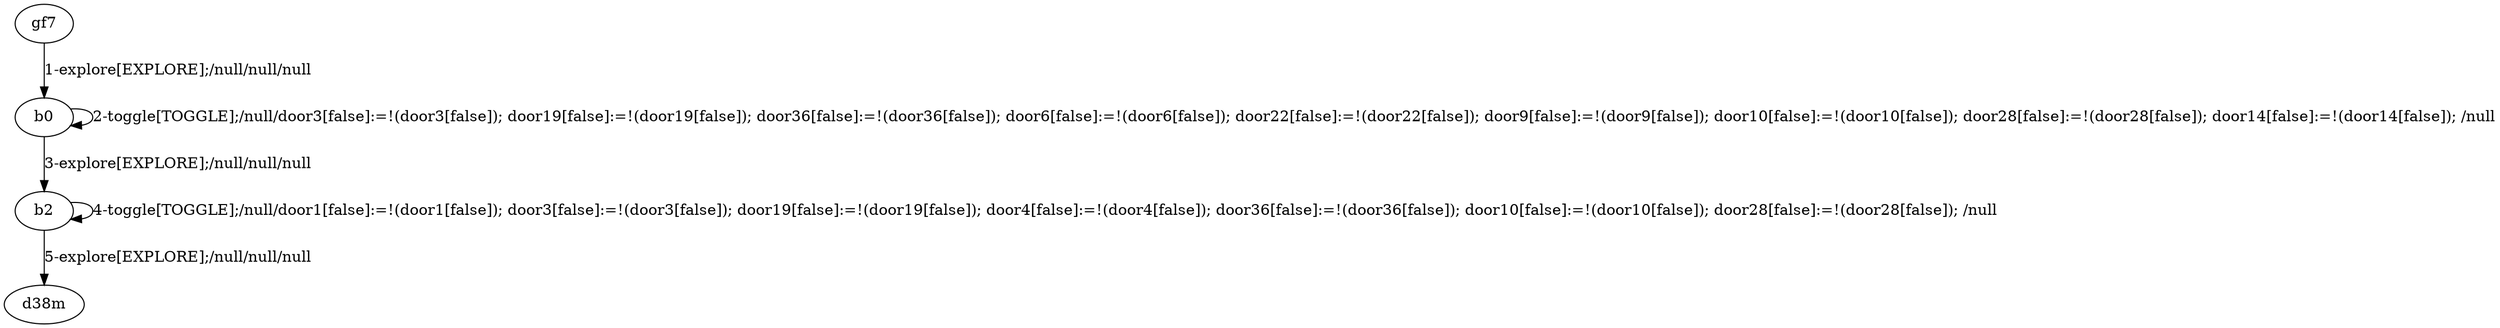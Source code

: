 # Total number of goals covered by this test: 1
# b0 --> b0

digraph g {
"gf7" -> "b0" [label = "1-explore[EXPLORE];/null/null/null"];
"b0" -> "b0" [label = "2-toggle[TOGGLE];/null/door3[false]:=!(door3[false]); door19[false]:=!(door19[false]); door36[false]:=!(door36[false]); door6[false]:=!(door6[false]); door22[false]:=!(door22[false]); door9[false]:=!(door9[false]); door10[false]:=!(door10[false]); door28[false]:=!(door28[false]); door14[false]:=!(door14[false]); /null"];
"b0" -> "b2" [label = "3-explore[EXPLORE];/null/null/null"];
"b2" -> "b2" [label = "4-toggle[TOGGLE];/null/door1[false]:=!(door1[false]); door3[false]:=!(door3[false]); door19[false]:=!(door19[false]); door4[false]:=!(door4[false]); door36[false]:=!(door36[false]); door10[false]:=!(door10[false]); door28[false]:=!(door28[false]); /null"];
"b2" -> "d38m" [label = "5-explore[EXPLORE];/null/null/null"];
}